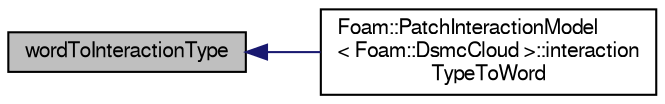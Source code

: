 digraph "wordToInteractionType"
{
  bgcolor="transparent";
  edge [fontname="FreeSans",fontsize="10",labelfontname="FreeSans",labelfontsize="10"];
  node [fontname="FreeSans",fontsize="10",shape=record];
  rankdir="LR";
  Node22 [label="wordToInteractionType",height=0.2,width=0.4,color="black", fillcolor="grey75", style="filled", fontcolor="black"];
  Node22 -> Node23 [dir="back",color="midnightblue",fontsize="10",style="solid",fontname="FreeSans"];
  Node23 [label="Foam::PatchInteractionModel\l\< Foam::DsmcCloud \>::interaction\lTypeToWord",height=0.2,width=0.4,color="black",URL="$a23774.html#afb5d5fa741a6e853c614d39dbc6dbe94",tooltip="Convert interaction result to word. "];
}
